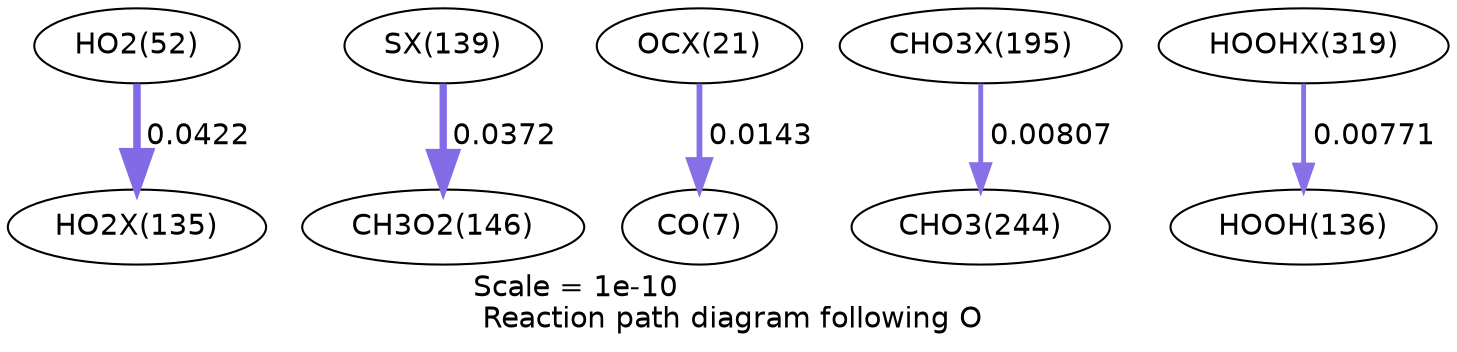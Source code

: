 digraph reaction_paths {
center=1;
s21 -> s56[fontname="Helvetica", penwidth=3.61, arrowsize=1.8, color="0.7, 0.542, 0.9"
, label=" 0.0422"];
s57 -> s29[fontname="Helvetica", penwidth=3.52, arrowsize=1.76, color="0.7, 0.537, 0.9"
, label=" 0.0372"];
s36 -> s9[fontname="Helvetica", penwidth=2.79, arrowsize=1.4, color="0.7, 0.514, 0.9"
, label=" 0.0143"];
s60 -> s32[fontname="Helvetica", penwidth=2.36, arrowsize=1.18, color="0.7, 0.508, 0.9"
, label=" 0.00807"];
s64 -> s27[fontname="Helvetica", penwidth=2.33, arrowsize=1.16, color="0.7, 0.508, 0.9"
, label=" 0.00771"];
s9 [ fontname="Helvetica", label="CO(7)"];
s21 [ fontname="Helvetica", label="HO2(52)"];
s27 [ fontname="Helvetica", label="HOOH(136)"];
s29 [ fontname="Helvetica", label="CH3O2(146)"];
s32 [ fontname="Helvetica", label="CHO3(244)"];
s36 [ fontname="Helvetica", label="OCX(21)"];
s56 [ fontname="Helvetica", label="HO2X(135)"];
s57 [ fontname="Helvetica", label="SX(139)"];
s60 [ fontname="Helvetica", label="CHO3X(195)"];
s64 [ fontname="Helvetica", label="HOOHX(319)"];
 label = "Scale = 1e-10\l Reaction path diagram following O";
 fontname = "Helvetica";
}
